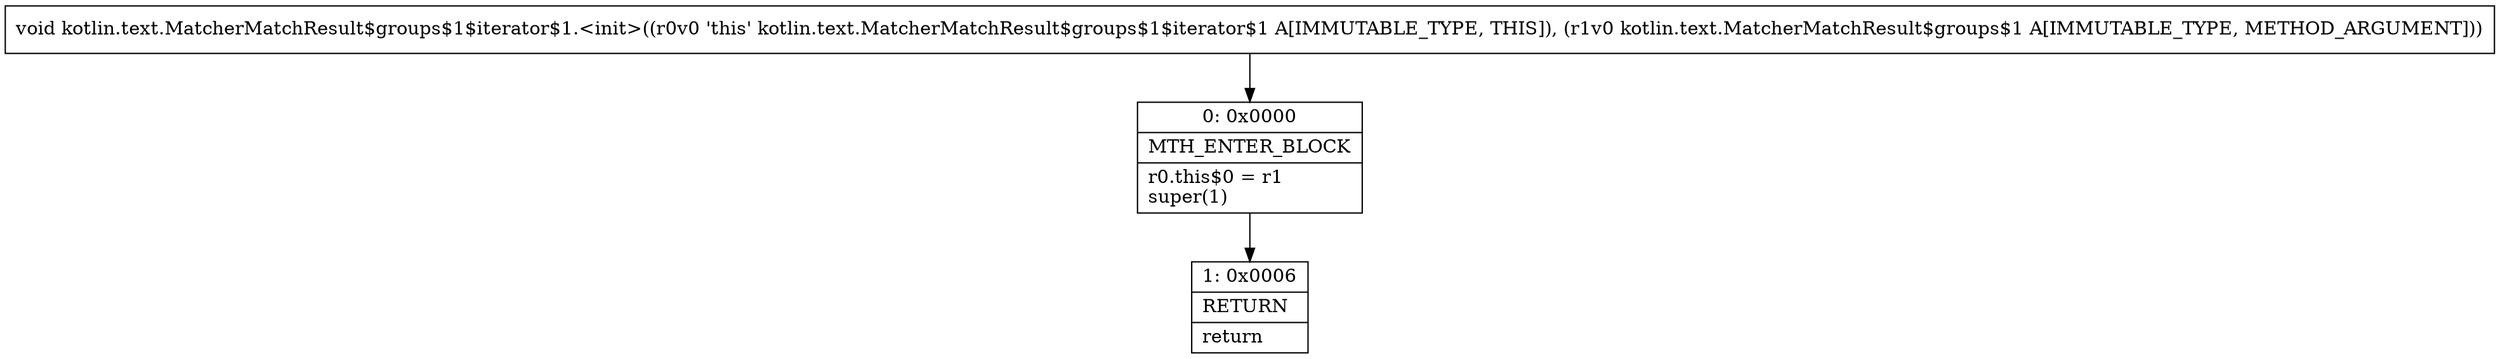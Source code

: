 digraph "CFG forkotlin.text.MatcherMatchResult$groups$1$iterator$1.\<init\>(Lkotlin\/text\/MatcherMatchResult$groups$1;)V" {
Node_0 [shape=record,label="{0\:\ 0x0000|MTH_ENTER_BLOCK\l|r0.this$0 = r1\lsuper(1)\l}"];
Node_1 [shape=record,label="{1\:\ 0x0006|RETURN\l|return\l}"];
MethodNode[shape=record,label="{void kotlin.text.MatcherMatchResult$groups$1$iterator$1.\<init\>((r0v0 'this' kotlin.text.MatcherMatchResult$groups$1$iterator$1 A[IMMUTABLE_TYPE, THIS]), (r1v0 kotlin.text.MatcherMatchResult$groups$1 A[IMMUTABLE_TYPE, METHOD_ARGUMENT])) }"];
MethodNode -> Node_0;
Node_0 -> Node_1;
}


